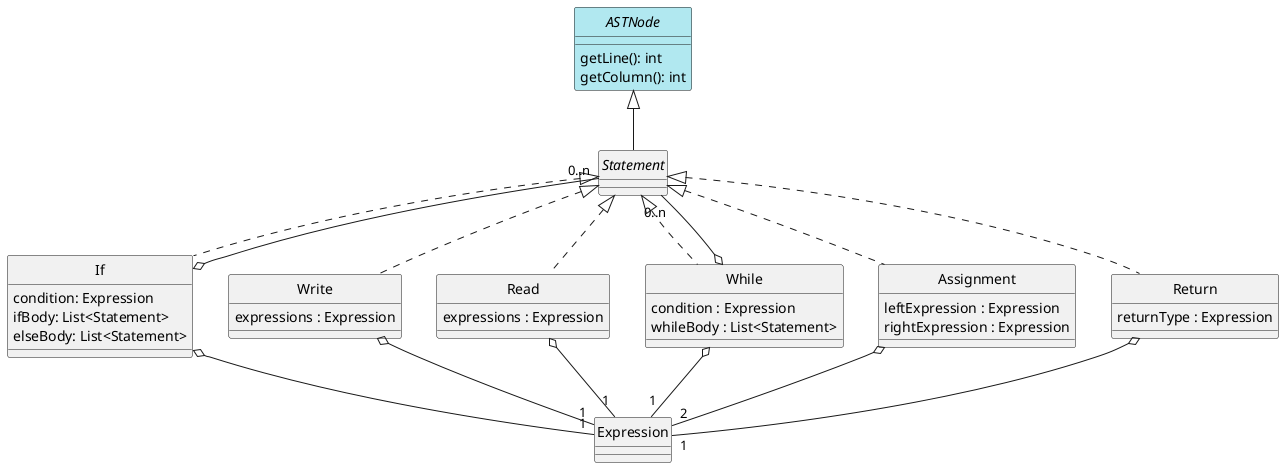 @startuml Statements
skinparam style strictuml
skinparam monochrome false


interface ASTNode #b1e8f0 {
    getLine(): int
    getColumn(): int
}

interface Statement

class If {
    condition: Expression
    ifBody: List<Statement>
    elseBody: List<Statement>
}

class Write {
    expressions : Expression
}

class Read {
    expressions : Expression
}

class While {
    condition : Expression
    whileBody : List<Statement>
}

class Assignment {
    leftExpression : Expression
    rightExpression : Expression
}

class Return {
    returnType : Expression
}

ASTNode <|-- Statement

Statement <|.. Write
Statement <|.. Read
Statement <|.. If
Statement <|.. While
Statement <|.. Return
Statement <|.. Assignment

If o--"1" Expression
Write o--"1" Expression
Read o--"1" Expression
While o--"1" Expression
Assignment o--"2" Expression
Return o--"1" Expression

If o--"0..n" Statement
While o--"0..n" Statement

@enduml
